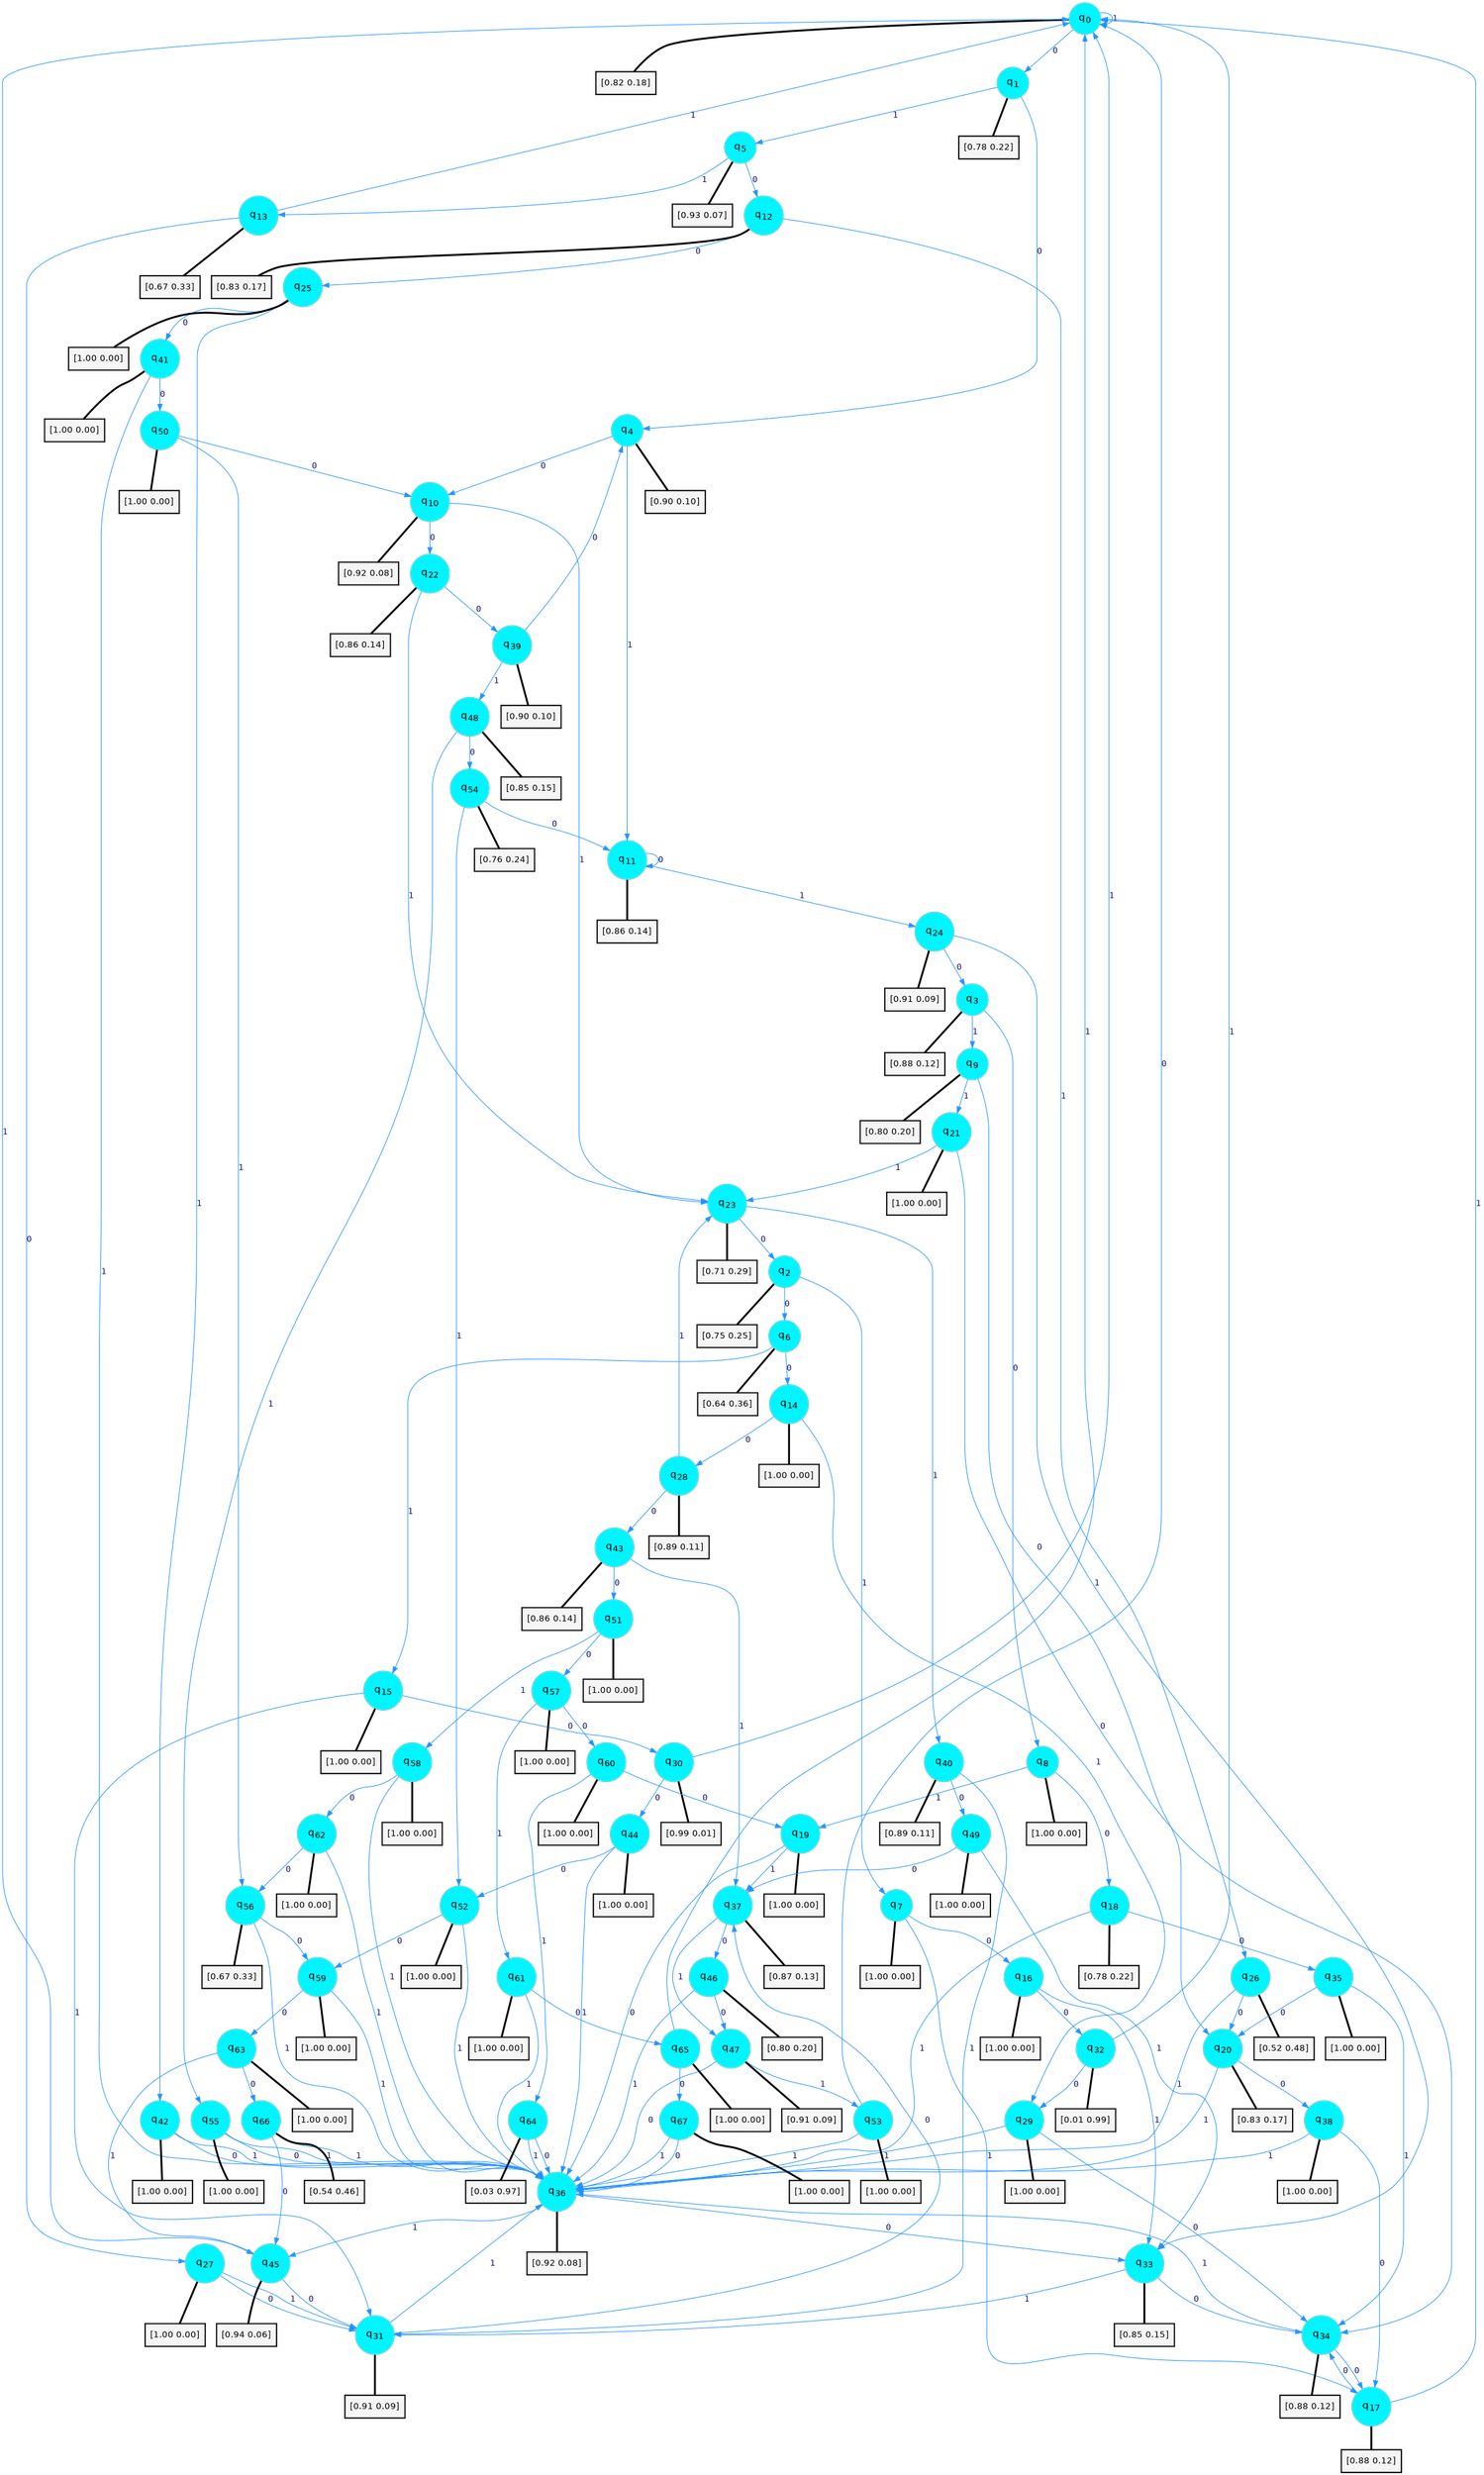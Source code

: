 digraph G {
graph [
bgcolor=transparent, dpi=300, rankdir=TD, size="40,25"];
node [
color=gray, fillcolor=turquoise1, fontcolor=black, fontname=Helvetica, fontsize=16, fontweight=bold, shape=circle, style=filled];
edge [
arrowsize=1, color=dodgerblue1, fontcolor=midnightblue, fontname=courier, fontweight=bold, penwidth=1, style=solid, weight=20];
0[label=<q<SUB>0</SUB>>];
1[label=<q<SUB>1</SUB>>];
2[label=<q<SUB>2</SUB>>];
3[label=<q<SUB>3</SUB>>];
4[label=<q<SUB>4</SUB>>];
5[label=<q<SUB>5</SUB>>];
6[label=<q<SUB>6</SUB>>];
7[label=<q<SUB>7</SUB>>];
8[label=<q<SUB>8</SUB>>];
9[label=<q<SUB>9</SUB>>];
10[label=<q<SUB>10</SUB>>];
11[label=<q<SUB>11</SUB>>];
12[label=<q<SUB>12</SUB>>];
13[label=<q<SUB>13</SUB>>];
14[label=<q<SUB>14</SUB>>];
15[label=<q<SUB>15</SUB>>];
16[label=<q<SUB>16</SUB>>];
17[label=<q<SUB>17</SUB>>];
18[label=<q<SUB>18</SUB>>];
19[label=<q<SUB>19</SUB>>];
20[label=<q<SUB>20</SUB>>];
21[label=<q<SUB>21</SUB>>];
22[label=<q<SUB>22</SUB>>];
23[label=<q<SUB>23</SUB>>];
24[label=<q<SUB>24</SUB>>];
25[label=<q<SUB>25</SUB>>];
26[label=<q<SUB>26</SUB>>];
27[label=<q<SUB>27</SUB>>];
28[label=<q<SUB>28</SUB>>];
29[label=<q<SUB>29</SUB>>];
30[label=<q<SUB>30</SUB>>];
31[label=<q<SUB>31</SUB>>];
32[label=<q<SUB>32</SUB>>];
33[label=<q<SUB>33</SUB>>];
34[label=<q<SUB>34</SUB>>];
35[label=<q<SUB>35</SUB>>];
36[label=<q<SUB>36</SUB>>];
37[label=<q<SUB>37</SUB>>];
38[label=<q<SUB>38</SUB>>];
39[label=<q<SUB>39</SUB>>];
40[label=<q<SUB>40</SUB>>];
41[label=<q<SUB>41</SUB>>];
42[label=<q<SUB>42</SUB>>];
43[label=<q<SUB>43</SUB>>];
44[label=<q<SUB>44</SUB>>];
45[label=<q<SUB>45</SUB>>];
46[label=<q<SUB>46</SUB>>];
47[label=<q<SUB>47</SUB>>];
48[label=<q<SUB>48</SUB>>];
49[label=<q<SUB>49</SUB>>];
50[label=<q<SUB>50</SUB>>];
51[label=<q<SUB>51</SUB>>];
52[label=<q<SUB>52</SUB>>];
53[label=<q<SUB>53</SUB>>];
54[label=<q<SUB>54</SUB>>];
55[label=<q<SUB>55</SUB>>];
56[label=<q<SUB>56</SUB>>];
57[label=<q<SUB>57</SUB>>];
58[label=<q<SUB>58</SUB>>];
59[label=<q<SUB>59</SUB>>];
60[label=<q<SUB>60</SUB>>];
61[label=<q<SUB>61</SUB>>];
62[label=<q<SUB>62</SUB>>];
63[label=<q<SUB>63</SUB>>];
64[label=<q<SUB>64</SUB>>];
65[label=<q<SUB>65</SUB>>];
66[label=<q<SUB>66</SUB>>];
67[label=<q<SUB>67</SUB>>];
68[label="[0.82 0.18]", shape=box,fontcolor=black, fontname=Helvetica, fontsize=14, penwidth=2, fillcolor=whitesmoke,color=black];
69[label="[0.78 0.22]", shape=box,fontcolor=black, fontname=Helvetica, fontsize=14, penwidth=2, fillcolor=whitesmoke,color=black];
70[label="[0.75 0.25]", shape=box,fontcolor=black, fontname=Helvetica, fontsize=14, penwidth=2, fillcolor=whitesmoke,color=black];
71[label="[0.88 0.12]", shape=box,fontcolor=black, fontname=Helvetica, fontsize=14, penwidth=2, fillcolor=whitesmoke,color=black];
72[label="[0.90 0.10]", shape=box,fontcolor=black, fontname=Helvetica, fontsize=14, penwidth=2, fillcolor=whitesmoke,color=black];
73[label="[0.93 0.07]", shape=box,fontcolor=black, fontname=Helvetica, fontsize=14, penwidth=2, fillcolor=whitesmoke,color=black];
74[label="[0.64 0.36]", shape=box,fontcolor=black, fontname=Helvetica, fontsize=14, penwidth=2, fillcolor=whitesmoke,color=black];
75[label="[1.00 0.00]", shape=box,fontcolor=black, fontname=Helvetica, fontsize=14, penwidth=2, fillcolor=whitesmoke,color=black];
76[label="[1.00 0.00]", shape=box,fontcolor=black, fontname=Helvetica, fontsize=14, penwidth=2, fillcolor=whitesmoke,color=black];
77[label="[0.80 0.20]", shape=box,fontcolor=black, fontname=Helvetica, fontsize=14, penwidth=2, fillcolor=whitesmoke,color=black];
78[label="[0.92 0.08]", shape=box,fontcolor=black, fontname=Helvetica, fontsize=14, penwidth=2, fillcolor=whitesmoke,color=black];
79[label="[0.86 0.14]", shape=box,fontcolor=black, fontname=Helvetica, fontsize=14, penwidth=2, fillcolor=whitesmoke,color=black];
80[label="[0.83 0.17]", shape=box,fontcolor=black, fontname=Helvetica, fontsize=14, penwidth=2, fillcolor=whitesmoke,color=black];
81[label="[0.67 0.33]", shape=box,fontcolor=black, fontname=Helvetica, fontsize=14, penwidth=2, fillcolor=whitesmoke,color=black];
82[label="[1.00 0.00]", shape=box,fontcolor=black, fontname=Helvetica, fontsize=14, penwidth=2, fillcolor=whitesmoke,color=black];
83[label="[1.00 0.00]", shape=box,fontcolor=black, fontname=Helvetica, fontsize=14, penwidth=2, fillcolor=whitesmoke,color=black];
84[label="[1.00 0.00]", shape=box,fontcolor=black, fontname=Helvetica, fontsize=14, penwidth=2, fillcolor=whitesmoke,color=black];
85[label="[0.88 0.12]", shape=box,fontcolor=black, fontname=Helvetica, fontsize=14, penwidth=2, fillcolor=whitesmoke,color=black];
86[label="[0.78 0.22]", shape=box,fontcolor=black, fontname=Helvetica, fontsize=14, penwidth=2, fillcolor=whitesmoke,color=black];
87[label="[1.00 0.00]", shape=box,fontcolor=black, fontname=Helvetica, fontsize=14, penwidth=2, fillcolor=whitesmoke,color=black];
88[label="[0.83 0.17]", shape=box,fontcolor=black, fontname=Helvetica, fontsize=14, penwidth=2, fillcolor=whitesmoke,color=black];
89[label="[1.00 0.00]", shape=box,fontcolor=black, fontname=Helvetica, fontsize=14, penwidth=2, fillcolor=whitesmoke,color=black];
90[label="[0.86 0.14]", shape=box,fontcolor=black, fontname=Helvetica, fontsize=14, penwidth=2, fillcolor=whitesmoke,color=black];
91[label="[0.71 0.29]", shape=box,fontcolor=black, fontname=Helvetica, fontsize=14, penwidth=2, fillcolor=whitesmoke,color=black];
92[label="[0.91 0.09]", shape=box,fontcolor=black, fontname=Helvetica, fontsize=14, penwidth=2, fillcolor=whitesmoke,color=black];
93[label="[1.00 0.00]", shape=box,fontcolor=black, fontname=Helvetica, fontsize=14, penwidth=2, fillcolor=whitesmoke,color=black];
94[label="[0.52 0.48]", shape=box,fontcolor=black, fontname=Helvetica, fontsize=14, penwidth=2, fillcolor=whitesmoke,color=black];
95[label="[1.00 0.00]", shape=box,fontcolor=black, fontname=Helvetica, fontsize=14, penwidth=2, fillcolor=whitesmoke,color=black];
96[label="[0.89 0.11]", shape=box,fontcolor=black, fontname=Helvetica, fontsize=14, penwidth=2, fillcolor=whitesmoke,color=black];
97[label="[1.00 0.00]", shape=box,fontcolor=black, fontname=Helvetica, fontsize=14, penwidth=2, fillcolor=whitesmoke,color=black];
98[label="[0.99 0.01]", shape=box,fontcolor=black, fontname=Helvetica, fontsize=14, penwidth=2, fillcolor=whitesmoke,color=black];
99[label="[0.91 0.09]", shape=box,fontcolor=black, fontname=Helvetica, fontsize=14, penwidth=2, fillcolor=whitesmoke,color=black];
100[label="[0.01 0.99]", shape=box,fontcolor=black, fontname=Helvetica, fontsize=14, penwidth=2, fillcolor=whitesmoke,color=black];
101[label="[0.85 0.15]", shape=box,fontcolor=black, fontname=Helvetica, fontsize=14, penwidth=2, fillcolor=whitesmoke,color=black];
102[label="[0.88 0.12]", shape=box,fontcolor=black, fontname=Helvetica, fontsize=14, penwidth=2, fillcolor=whitesmoke,color=black];
103[label="[1.00 0.00]", shape=box,fontcolor=black, fontname=Helvetica, fontsize=14, penwidth=2, fillcolor=whitesmoke,color=black];
104[label="[0.92 0.08]", shape=box,fontcolor=black, fontname=Helvetica, fontsize=14, penwidth=2, fillcolor=whitesmoke,color=black];
105[label="[0.87 0.13]", shape=box,fontcolor=black, fontname=Helvetica, fontsize=14, penwidth=2, fillcolor=whitesmoke,color=black];
106[label="[1.00 0.00]", shape=box,fontcolor=black, fontname=Helvetica, fontsize=14, penwidth=2, fillcolor=whitesmoke,color=black];
107[label="[0.90 0.10]", shape=box,fontcolor=black, fontname=Helvetica, fontsize=14, penwidth=2, fillcolor=whitesmoke,color=black];
108[label="[0.89 0.11]", shape=box,fontcolor=black, fontname=Helvetica, fontsize=14, penwidth=2, fillcolor=whitesmoke,color=black];
109[label="[1.00 0.00]", shape=box,fontcolor=black, fontname=Helvetica, fontsize=14, penwidth=2, fillcolor=whitesmoke,color=black];
110[label="[1.00 0.00]", shape=box,fontcolor=black, fontname=Helvetica, fontsize=14, penwidth=2, fillcolor=whitesmoke,color=black];
111[label="[0.86 0.14]", shape=box,fontcolor=black, fontname=Helvetica, fontsize=14, penwidth=2, fillcolor=whitesmoke,color=black];
112[label="[1.00 0.00]", shape=box,fontcolor=black, fontname=Helvetica, fontsize=14, penwidth=2, fillcolor=whitesmoke,color=black];
113[label="[0.94 0.06]", shape=box,fontcolor=black, fontname=Helvetica, fontsize=14, penwidth=2, fillcolor=whitesmoke,color=black];
114[label="[0.80 0.20]", shape=box,fontcolor=black, fontname=Helvetica, fontsize=14, penwidth=2, fillcolor=whitesmoke,color=black];
115[label="[0.91 0.09]", shape=box,fontcolor=black, fontname=Helvetica, fontsize=14, penwidth=2, fillcolor=whitesmoke,color=black];
116[label="[0.85 0.15]", shape=box,fontcolor=black, fontname=Helvetica, fontsize=14, penwidth=2, fillcolor=whitesmoke,color=black];
117[label="[1.00 0.00]", shape=box,fontcolor=black, fontname=Helvetica, fontsize=14, penwidth=2, fillcolor=whitesmoke,color=black];
118[label="[1.00 0.00]", shape=box,fontcolor=black, fontname=Helvetica, fontsize=14, penwidth=2, fillcolor=whitesmoke,color=black];
119[label="[1.00 0.00]", shape=box,fontcolor=black, fontname=Helvetica, fontsize=14, penwidth=2, fillcolor=whitesmoke,color=black];
120[label="[1.00 0.00]", shape=box,fontcolor=black, fontname=Helvetica, fontsize=14, penwidth=2, fillcolor=whitesmoke,color=black];
121[label="[1.00 0.00]", shape=box,fontcolor=black, fontname=Helvetica, fontsize=14, penwidth=2, fillcolor=whitesmoke,color=black];
122[label="[0.76 0.24]", shape=box,fontcolor=black, fontname=Helvetica, fontsize=14, penwidth=2, fillcolor=whitesmoke,color=black];
123[label="[1.00 0.00]", shape=box,fontcolor=black, fontname=Helvetica, fontsize=14, penwidth=2, fillcolor=whitesmoke,color=black];
124[label="[0.67 0.33]", shape=box,fontcolor=black, fontname=Helvetica, fontsize=14, penwidth=2, fillcolor=whitesmoke,color=black];
125[label="[1.00 0.00]", shape=box,fontcolor=black, fontname=Helvetica, fontsize=14, penwidth=2, fillcolor=whitesmoke,color=black];
126[label="[1.00 0.00]", shape=box,fontcolor=black, fontname=Helvetica, fontsize=14, penwidth=2, fillcolor=whitesmoke,color=black];
127[label="[1.00 0.00]", shape=box,fontcolor=black, fontname=Helvetica, fontsize=14, penwidth=2, fillcolor=whitesmoke,color=black];
128[label="[1.00 0.00]", shape=box,fontcolor=black, fontname=Helvetica, fontsize=14, penwidth=2, fillcolor=whitesmoke,color=black];
129[label="[1.00 0.00]", shape=box,fontcolor=black, fontname=Helvetica, fontsize=14, penwidth=2, fillcolor=whitesmoke,color=black];
130[label="[1.00 0.00]", shape=box,fontcolor=black, fontname=Helvetica, fontsize=14, penwidth=2, fillcolor=whitesmoke,color=black];
131[label="[1.00 0.00]", shape=box,fontcolor=black, fontname=Helvetica, fontsize=14, penwidth=2, fillcolor=whitesmoke,color=black];
132[label="[0.03 0.97]", shape=box,fontcolor=black, fontname=Helvetica, fontsize=14, penwidth=2, fillcolor=whitesmoke,color=black];
133[label="[1.00 0.00]", shape=box,fontcolor=black, fontname=Helvetica, fontsize=14, penwidth=2, fillcolor=whitesmoke,color=black];
134[label="[0.54 0.46]", shape=box,fontcolor=black, fontname=Helvetica, fontsize=14, penwidth=2, fillcolor=whitesmoke,color=black];
135[label="[1.00 0.00]", shape=box,fontcolor=black, fontname=Helvetica, fontsize=14, penwidth=2, fillcolor=whitesmoke,color=black];
0->1 [label=0];
0->0 [label=1];
0->68 [arrowhead=none, penwidth=3,color=black];
1->4 [label=0];
1->5 [label=1];
1->69 [arrowhead=none, penwidth=3,color=black];
2->6 [label=0];
2->7 [label=1];
2->70 [arrowhead=none, penwidth=3,color=black];
3->8 [label=0];
3->9 [label=1];
3->71 [arrowhead=none, penwidth=3,color=black];
4->10 [label=0];
4->11 [label=1];
4->72 [arrowhead=none, penwidth=3,color=black];
5->12 [label=0];
5->13 [label=1];
5->73 [arrowhead=none, penwidth=3,color=black];
6->14 [label=0];
6->15 [label=1];
6->74 [arrowhead=none, penwidth=3,color=black];
7->16 [label=0];
7->17 [label=1];
7->75 [arrowhead=none, penwidth=3,color=black];
8->18 [label=0];
8->19 [label=1];
8->76 [arrowhead=none, penwidth=3,color=black];
9->20 [label=0];
9->21 [label=1];
9->77 [arrowhead=none, penwidth=3,color=black];
10->22 [label=0];
10->23 [label=1];
10->78 [arrowhead=none, penwidth=3,color=black];
11->11 [label=0];
11->24 [label=1];
11->79 [arrowhead=none, penwidth=3,color=black];
12->25 [label=0];
12->26 [label=1];
12->80 [arrowhead=none, penwidth=3,color=black];
13->27 [label=0];
13->0 [label=1];
13->81 [arrowhead=none, penwidth=3,color=black];
14->28 [label=0];
14->29 [label=1];
14->82 [arrowhead=none, penwidth=3,color=black];
15->30 [label=0];
15->31 [label=1];
15->83 [arrowhead=none, penwidth=3,color=black];
16->32 [label=0];
16->33 [label=1];
16->84 [arrowhead=none, penwidth=3,color=black];
17->34 [label=0];
17->0 [label=1];
17->85 [arrowhead=none, penwidth=3,color=black];
18->35 [label=0];
18->36 [label=1];
18->86 [arrowhead=none, penwidth=3,color=black];
19->36 [label=0];
19->37 [label=1];
19->87 [arrowhead=none, penwidth=3,color=black];
20->38 [label=0];
20->36 [label=1];
20->88 [arrowhead=none, penwidth=3,color=black];
21->34 [label=0];
21->23 [label=1];
21->89 [arrowhead=none, penwidth=3,color=black];
22->39 [label=0];
22->23 [label=1];
22->90 [arrowhead=none, penwidth=3,color=black];
23->2 [label=0];
23->40 [label=1];
23->91 [arrowhead=none, penwidth=3,color=black];
24->3 [label=0];
24->33 [label=1];
24->92 [arrowhead=none, penwidth=3,color=black];
25->41 [label=0];
25->42 [label=1];
25->93 [arrowhead=none, penwidth=3,color=black];
26->20 [label=0];
26->36 [label=1];
26->94 [arrowhead=none, penwidth=3,color=black];
27->31 [label=0];
27->31 [label=1];
27->95 [arrowhead=none, penwidth=3,color=black];
28->43 [label=0];
28->23 [label=1];
28->96 [arrowhead=none, penwidth=3,color=black];
29->34 [label=0];
29->36 [label=1];
29->97 [arrowhead=none, penwidth=3,color=black];
30->44 [label=0];
30->0 [label=1];
30->98 [arrowhead=none, penwidth=3,color=black];
31->37 [label=0];
31->36 [label=1];
31->99 [arrowhead=none, penwidth=3,color=black];
32->29 [label=0];
32->0 [label=1];
32->100 [arrowhead=none, penwidth=3,color=black];
33->34 [label=0];
33->31 [label=1];
33->101 [arrowhead=none, penwidth=3,color=black];
34->17 [label=0];
34->36 [label=1];
34->102 [arrowhead=none, penwidth=3,color=black];
35->20 [label=0];
35->34 [label=1];
35->103 [arrowhead=none, penwidth=3,color=black];
36->33 [label=0];
36->45 [label=1];
36->104 [arrowhead=none, penwidth=3,color=black];
37->46 [label=0];
37->47 [label=1];
37->105 [arrowhead=none, penwidth=3,color=black];
38->17 [label=0];
38->36 [label=1];
38->106 [arrowhead=none, penwidth=3,color=black];
39->4 [label=0];
39->48 [label=1];
39->107 [arrowhead=none, penwidth=3,color=black];
40->49 [label=0];
40->31 [label=1];
40->108 [arrowhead=none, penwidth=3,color=black];
41->50 [label=0];
41->36 [label=1];
41->109 [arrowhead=none, penwidth=3,color=black];
42->36 [label=0];
42->36 [label=1];
42->110 [arrowhead=none, penwidth=3,color=black];
43->51 [label=0];
43->37 [label=1];
43->111 [arrowhead=none, penwidth=3,color=black];
44->52 [label=0];
44->36 [label=1];
44->112 [arrowhead=none, penwidth=3,color=black];
45->31 [label=0];
45->0 [label=1];
45->113 [arrowhead=none, penwidth=3,color=black];
46->47 [label=0];
46->36 [label=1];
46->114 [arrowhead=none, penwidth=3,color=black];
47->36 [label=0];
47->53 [label=1];
47->115 [arrowhead=none, penwidth=3,color=black];
48->54 [label=0];
48->55 [label=1];
48->116 [arrowhead=none, penwidth=3,color=black];
49->37 [label=0];
49->33 [label=1];
49->117 [arrowhead=none, penwidth=3,color=black];
50->10 [label=0];
50->56 [label=1];
50->118 [arrowhead=none, penwidth=3,color=black];
51->57 [label=0];
51->58 [label=1];
51->119 [arrowhead=none, penwidth=3,color=black];
52->59 [label=0];
52->36 [label=1];
52->120 [arrowhead=none, penwidth=3,color=black];
53->0 [label=0];
53->36 [label=1];
53->121 [arrowhead=none, penwidth=3,color=black];
54->11 [label=0];
54->52 [label=1];
54->122 [arrowhead=none, penwidth=3,color=black];
55->36 [label=0];
55->36 [label=1];
55->123 [arrowhead=none, penwidth=3,color=black];
56->59 [label=0];
56->36 [label=1];
56->124 [arrowhead=none, penwidth=3,color=black];
57->60 [label=0];
57->61 [label=1];
57->125 [arrowhead=none, penwidth=3,color=black];
58->62 [label=0];
58->36 [label=1];
58->126 [arrowhead=none, penwidth=3,color=black];
59->63 [label=0];
59->36 [label=1];
59->127 [arrowhead=none, penwidth=3,color=black];
60->19 [label=0];
60->64 [label=1];
60->128 [arrowhead=none, penwidth=3,color=black];
61->65 [label=0];
61->36 [label=1];
61->129 [arrowhead=none, penwidth=3,color=black];
62->56 [label=0];
62->36 [label=1];
62->130 [arrowhead=none, penwidth=3,color=black];
63->66 [label=0];
63->45 [label=1];
63->131 [arrowhead=none, penwidth=3,color=black];
64->36 [label=0];
64->36 [label=1];
64->132 [arrowhead=none, penwidth=3,color=black];
65->67 [label=0];
65->0 [label=1];
65->133 [arrowhead=none, penwidth=3,color=black];
66->45 [label=0];
66->36 [label=1];
66->134 [arrowhead=none, penwidth=3,color=black];
67->36 [label=0];
67->36 [label=1];
67->135 [arrowhead=none, penwidth=3,color=black];
}
